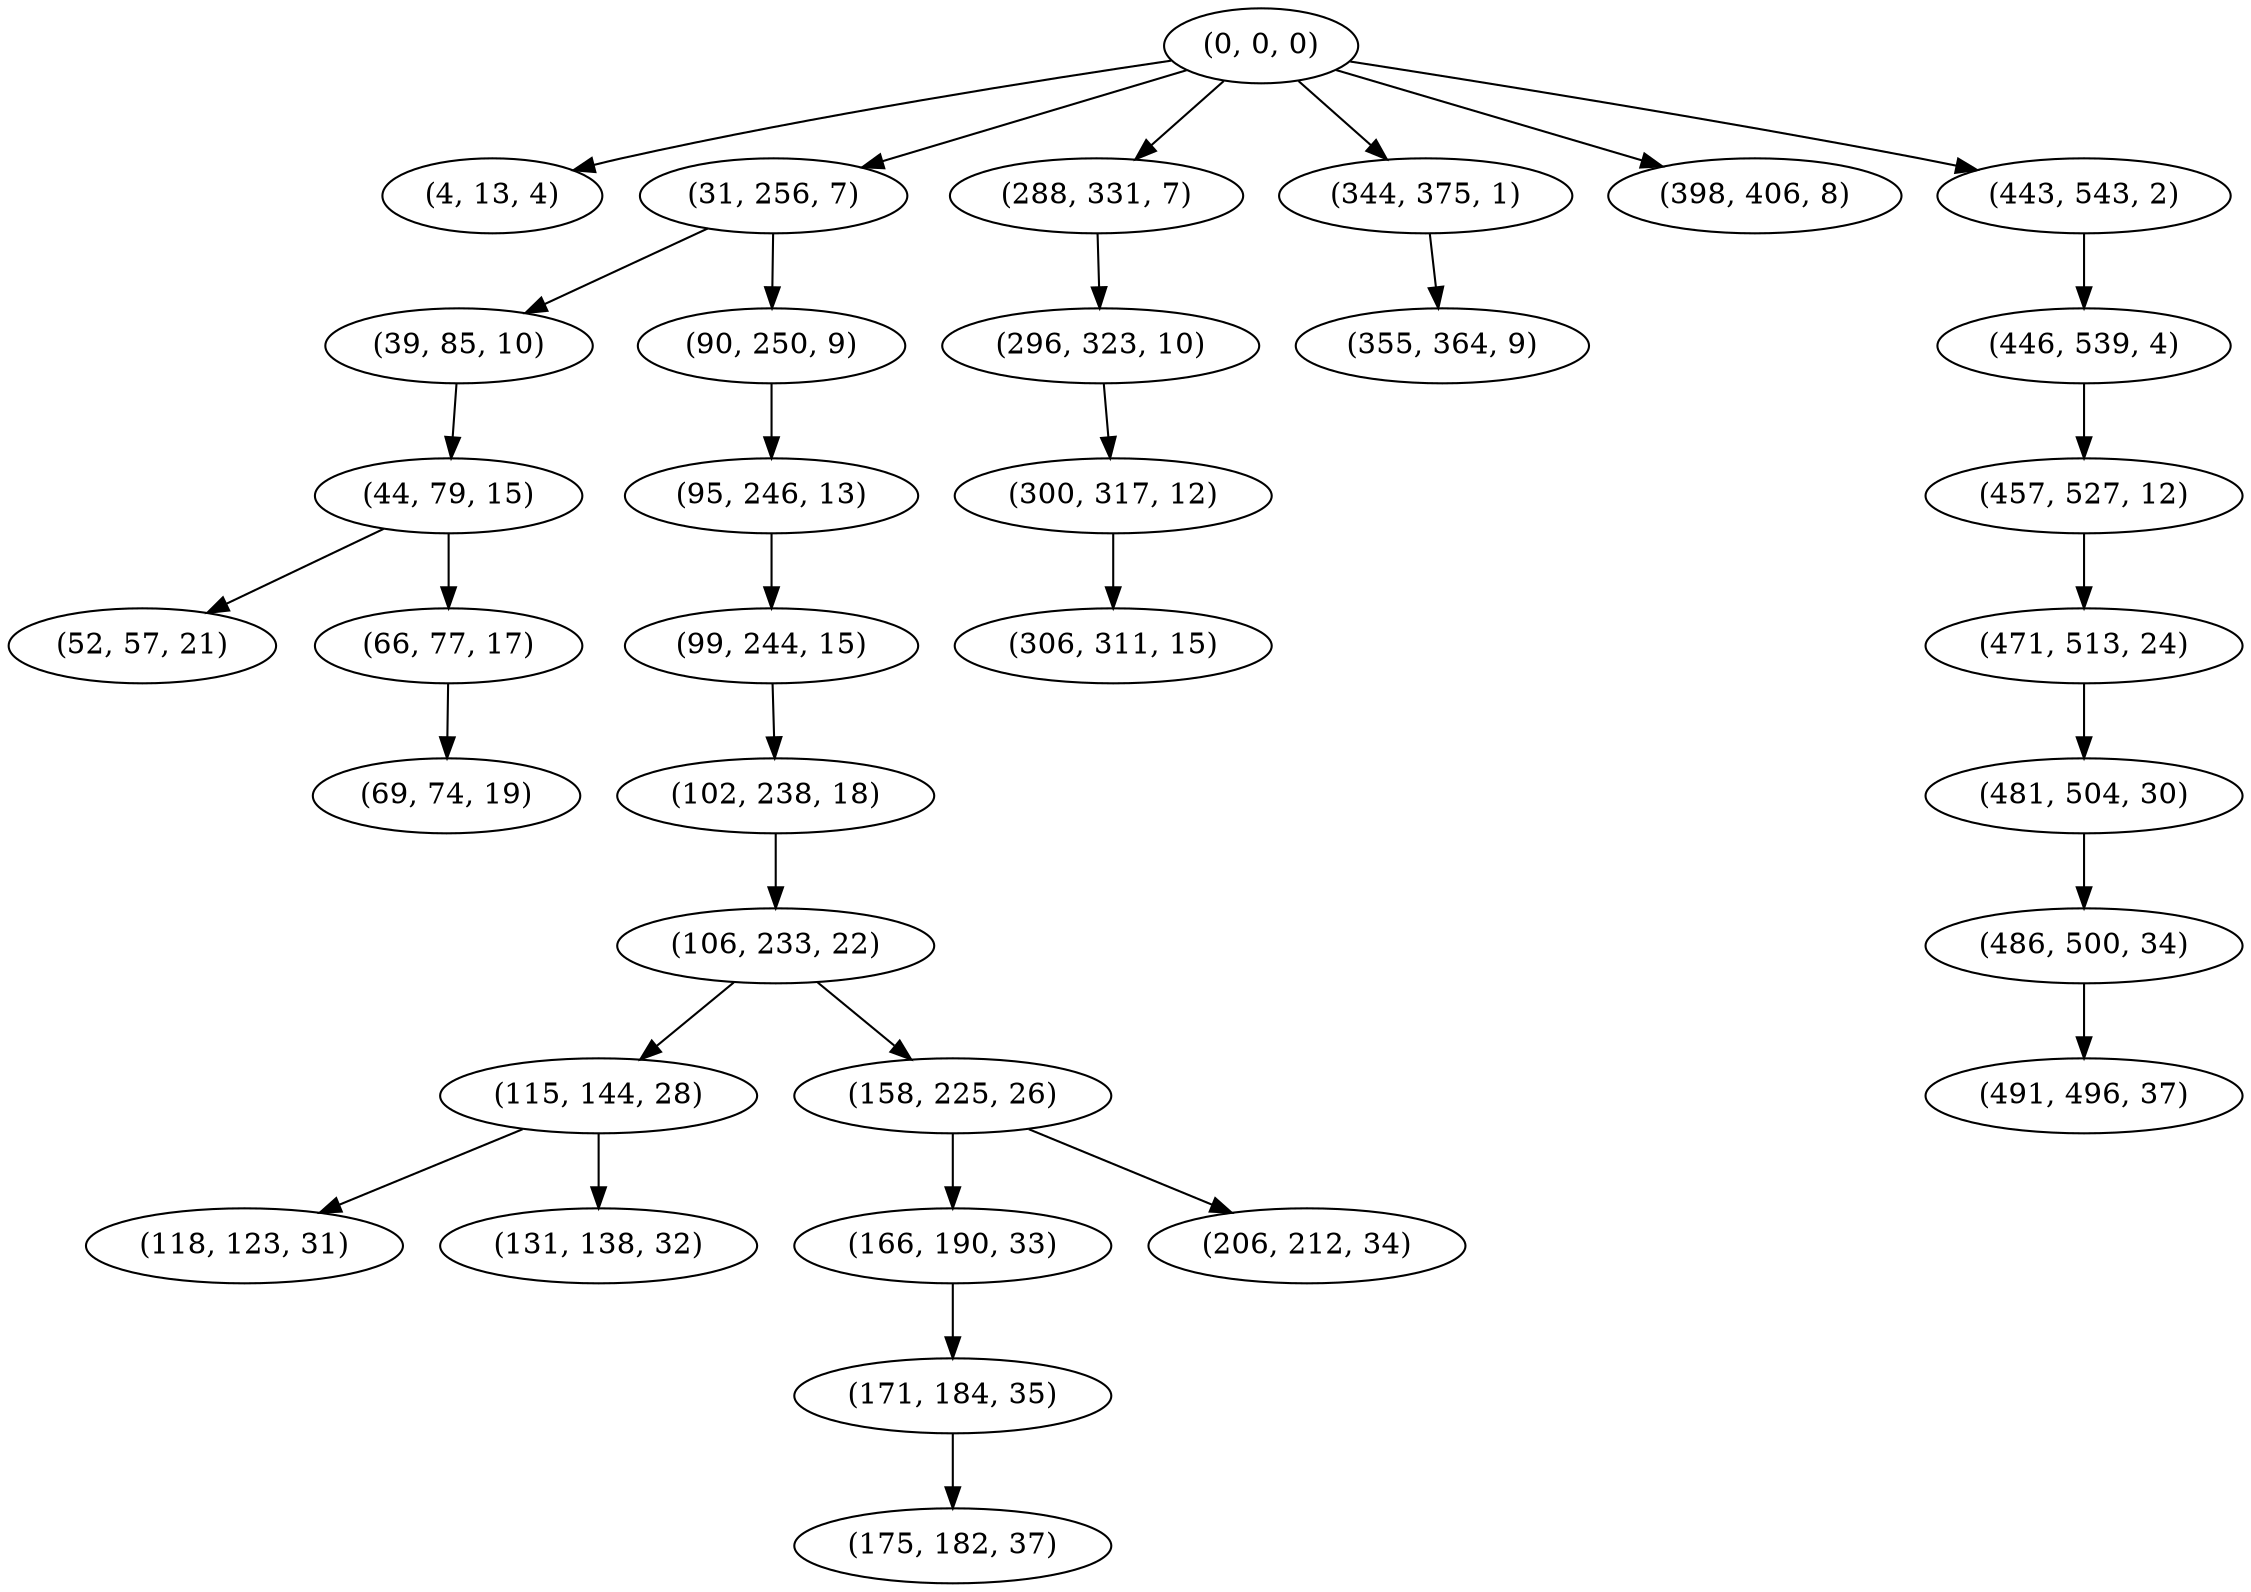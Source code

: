 digraph tree {
    "(0, 0, 0)";
    "(4, 13, 4)";
    "(31, 256, 7)";
    "(39, 85, 10)";
    "(44, 79, 15)";
    "(52, 57, 21)";
    "(66, 77, 17)";
    "(69, 74, 19)";
    "(90, 250, 9)";
    "(95, 246, 13)";
    "(99, 244, 15)";
    "(102, 238, 18)";
    "(106, 233, 22)";
    "(115, 144, 28)";
    "(118, 123, 31)";
    "(131, 138, 32)";
    "(158, 225, 26)";
    "(166, 190, 33)";
    "(171, 184, 35)";
    "(175, 182, 37)";
    "(206, 212, 34)";
    "(288, 331, 7)";
    "(296, 323, 10)";
    "(300, 317, 12)";
    "(306, 311, 15)";
    "(344, 375, 1)";
    "(355, 364, 9)";
    "(398, 406, 8)";
    "(443, 543, 2)";
    "(446, 539, 4)";
    "(457, 527, 12)";
    "(471, 513, 24)";
    "(481, 504, 30)";
    "(486, 500, 34)";
    "(491, 496, 37)";
    "(0, 0, 0)" -> "(4, 13, 4)";
    "(0, 0, 0)" -> "(31, 256, 7)";
    "(0, 0, 0)" -> "(288, 331, 7)";
    "(0, 0, 0)" -> "(344, 375, 1)";
    "(0, 0, 0)" -> "(398, 406, 8)";
    "(0, 0, 0)" -> "(443, 543, 2)";
    "(31, 256, 7)" -> "(39, 85, 10)";
    "(31, 256, 7)" -> "(90, 250, 9)";
    "(39, 85, 10)" -> "(44, 79, 15)";
    "(44, 79, 15)" -> "(52, 57, 21)";
    "(44, 79, 15)" -> "(66, 77, 17)";
    "(66, 77, 17)" -> "(69, 74, 19)";
    "(90, 250, 9)" -> "(95, 246, 13)";
    "(95, 246, 13)" -> "(99, 244, 15)";
    "(99, 244, 15)" -> "(102, 238, 18)";
    "(102, 238, 18)" -> "(106, 233, 22)";
    "(106, 233, 22)" -> "(115, 144, 28)";
    "(106, 233, 22)" -> "(158, 225, 26)";
    "(115, 144, 28)" -> "(118, 123, 31)";
    "(115, 144, 28)" -> "(131, 138, 32)";
    "(158, 225, 26)" -> "(166, 190, 33)";
    "(158, 225, 26)" -> "(206, 212, 34)";
    "(166, 190, 33)" -> "(171, 184, 35)";
    "(171, 184, 35)" -> "(175, 182, 37)";
    "(288, 331, 7)" -> "(296, 323, 10)";
    "(296, 323, 10)" -> "(300, 317, 12)";
    "(300, 317, 12)" -> "(306, 311, 15)";
    "(344, 375, 1)" -> "(355, 364, 9)";
    "(443, 543, 2)" -> "(446, 539, 4)";
    "(446, 539, 4)" -> "(457, 527, 12)";
    "(457, 527, 12)" -> "(471, 513, 24)";
    "(471, 513, 24)" -> "(481, 504, 30)";
    "(481, 504, 30)" -> "(486, 500, 34)";
    "(486, 500, 34)" -> "(491, 496, 37)";
}
